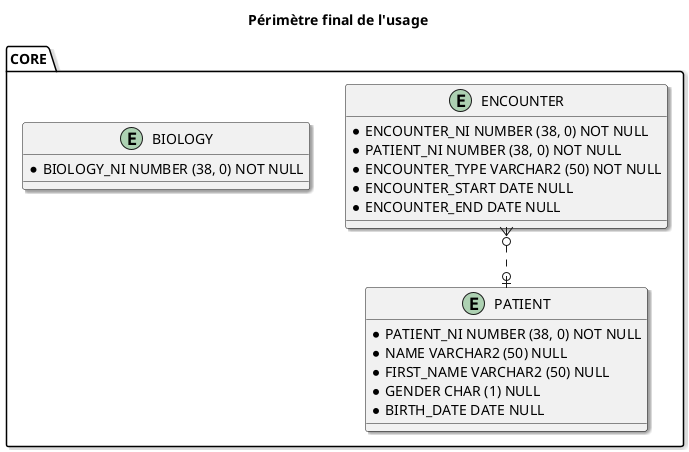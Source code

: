 @startuml

skinparam Shadowing 1.0
' avoid problems with angled crows feet
skinparam linetype ortho

title
Périmètre final de l'usage
end title

entity CORE.PATIENT {
  * {field} PATIENT_NI NUMBER (38, 0) NOT NULL
  * {field} NAME VARCHAR2 (50) NULL
  * {field} FIRST_NAME VARCHAR2 (50) NULL
  * {field} GENDER CHAR (1) NULL
  * {field} BIRTH_DATE DATE NULL
}

entity CORE.ENCOUNTER {
  * {field} ENCOUNTER_NI NUMBER (38, 0) NOT NULL
  * {field} PATIENT_NI NUMBER (38, 0) NOT NULL
  * {field} ENCOUNTER_TYPE VARCHAR2 (50) NOT NULL
  * {field} ENCOUNTER_START DATE NULL
  * {field} ENCOUNTER_END DATE NULL
}

entity CORE.BIOLOGY {
  * {field} BIOLOGY_NI NUMBER (38, 0) NOT NULL
}



CORE.ENCOUNTER }o..o| CORE.PATIENT


@enduml
